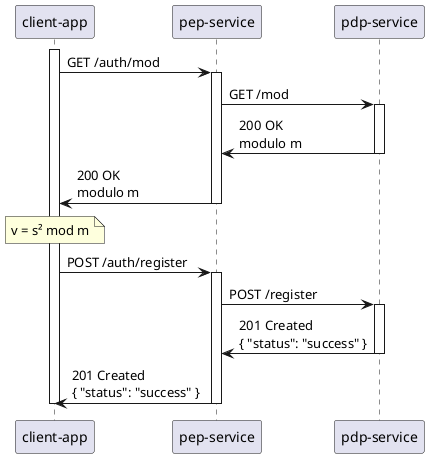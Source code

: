 @startuml
participant "client-app" as client
participant "pep-service" as pep
participant "pdp-service" as pdp

activate client
client -> pep : GET /auth/mod
activate pep
pep -> pdp : GET /mod
activate pdp
pdp -> pep : 200 OK\nmodulo m
deactivate pdp
pep -> client : 200 OK\nmodulo m
deactivate pep

note over client : v = s² mod m

client -> pep : POST /auth/register
activate pep
pep -> pdp : POST /register
activate pdp
pdp -> pep : 201 Created\n{ "status": "success" }
deactivate pdp
pep -> client : 201 Created\n{ "status": "success" }
deactivate pep

deactivate client
@enduml